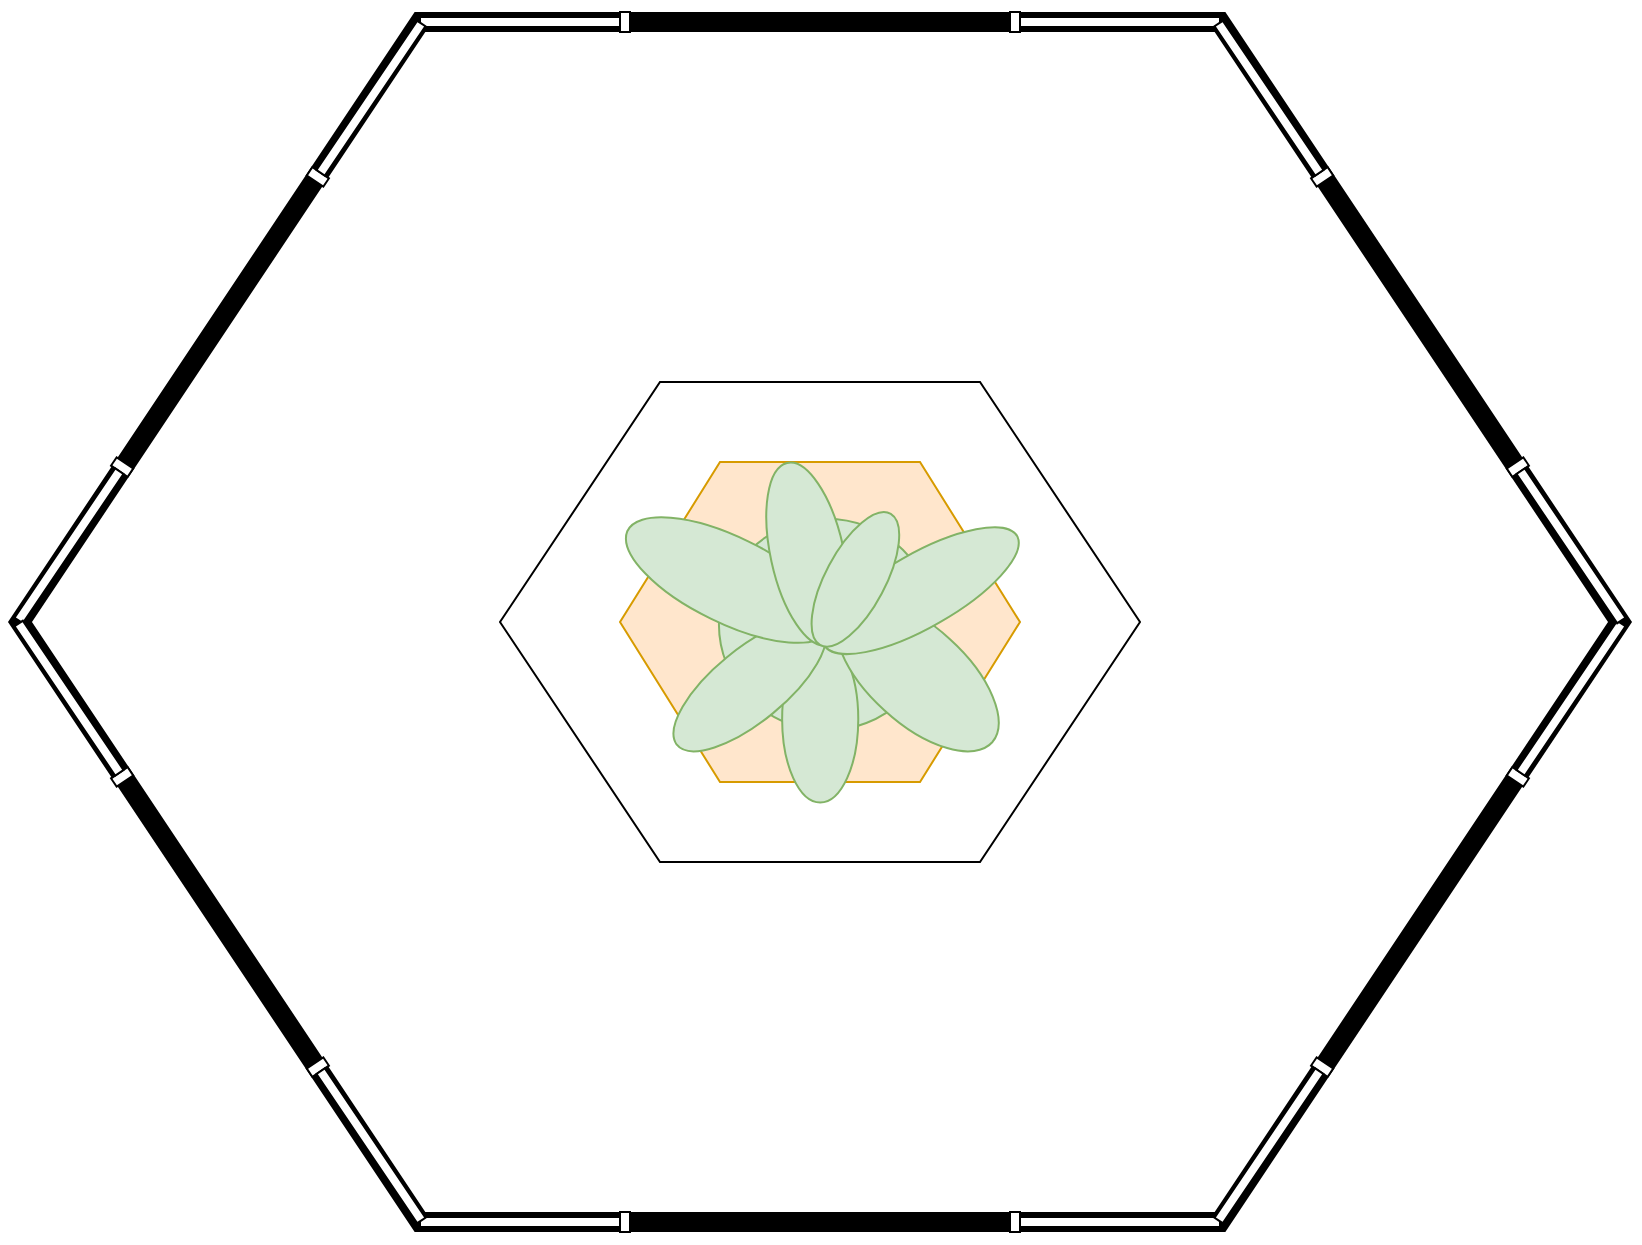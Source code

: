 <mxfile version="27.0.6">
  <diagram name="Page-1" id="3zd8hre8o2DxWZM6YiKN">
    <mxGraphModel dx="2824" dy="1140" grid="1" gridSize="10" guides="1" tooltips="1" connect="1" arrows="1" fold="1" page="1" pageScale="1" pageWidth="827" pageHeight="1169" math="0" shadow="0">
      <root>
        <mxCell id="0" />
        <mxCell id="1" parent="0" />
        <mxCell id="WZ9l0XOxRqKQTCoqPu96-227" value="" style="shape=hexagon;perimeter=hexagonPerimeter2;whiteSpace=wrap;html=1;fixedSize=1;size=200;strokeWidth=10;fillColor=none;" vertex="1" parent="1">
          <mxGeometry y="120" width="800" height="600" as="geometry" />
        </mxCell>
        <mxCell id="WZ9l0XOxRqKQTCoqPu96-229" value="" style="verticalLabelPosition=bottom;html=1;verticalAlign=top;align=center;shape=mxgraph.floorplan.doorDoublePocket;dx=0.25;" vertex="1" parent="1">
          <mxGeometry x="200" y="110" width="400" height="20" as="geometry" />
        </mxCell>
        <mxCell id="WZ9l0XOxRqKQTCoqPu96-230" value="" style="verticalLabelPosition=bottom;html=1;verticalAlign=top;align=center;shape=mxgraph.floorplan.doorDoublePocket;dx=0.25;" vertex="1" parent="1">
          <mxGeometry x="200" y="710" width="400" height="20" as="geometry" />
        </mxCell>
        <mxCell id="WZ9l0XOxRqKQTCoqPu96-231" value="" style="verticalLabelPosition=bottom;html=1;verticalAlign=top;align=center;shape=mxgraph.floorplan.doorDoublePocket;dx=0.25;rotation=304;" vertex="1" parent="1">
          <mxGeometry x="520" y="560" width="360" height="20" as="geometry" />
        </mxCell>
        <mxCell id="WZ9l0XOxRqKQTCoqPu96-232" value="" style="verticalLabelPosition=bottom;html=1;verticalAlign=top;align=center;shape=mxgraph.floorplan.doorDoublePocket;dx=0.25;rotation=304;" vertex="1" parent="1">
          <mxGeometry x="-80.005" y="259.999" width="360" height="20" as="geometry" />
        </mxCell>
        <mxCell id="WZ9l0XOxRqKQTCoqPu96-233" value="" style="verticalLabelPosition=bottom;html=1;verticalAlign=top;align=center;shape=mxgraph.floorplan.doorDoublePocket;dx=0.25;rotation=236;" vertex="1" parent="1">
          <mxGeometry x="519.995" y="259.999" width="360" height="20" as="geometry" />
        </mxCell>
        <mxCell id="WZ9l0XOxRqKQTCoqPu96-234" value="" style="verticalLabelPosition=bottom;html=1;verticalAlign=top;align=center;shape=mxgraph.floorplan.doorDoublePocket;dx=0.25;rotation=236;" vertex="1" parent="1">
          <mxGeometry x="-80.005" y="559.999" width="360" height="20" as="geometry" />
        </mxCell>
        <mxCell id="WZ9l0XOxRqKQTCoqPu96-235" value="" style="shape=hexagon;perimeter=hexagonPerimeter2;whiteSpace=wrap;html=1;fixedSize=1;size=80;" vertex="1" parent="1">
          <mxGeometry x="240" y="300" width="320" height="240" as="geometry" />
        </mxCell>
        <mxCell id="WZ9l0XOxRqKQTCoqPu96-236" value="" style="shape=hexagon;perimeter=hexagonPerimeter2;whiteSpace=wrap;html=1;fixedSize=1;size=50;fillColor=#ffe6cc;strokeColor=#d79b00;" vertex="1" parent="1">
          <mxGeometry x="300" y="340" width="200" height="160" as="geometry" />
        </mxCell>
        <mxCell id="WZ9l0XOxRqKQTCoqPu96-237" value="" style="verticalLabelPosition=bottom;html=1;verticalAlign=top;align=center;shape=mxgraph.floorplan.plant;fillColor=#d5e8d4;strokeColor=#82b366;" vertex="1" parent="1">
          <mxGeometry x="310" y="329.75" width="170" height="180.5" as="geometry" />
        </mxCell>
      </root>
    </mxGraphModel>
  </diagram>
</mxfile>
